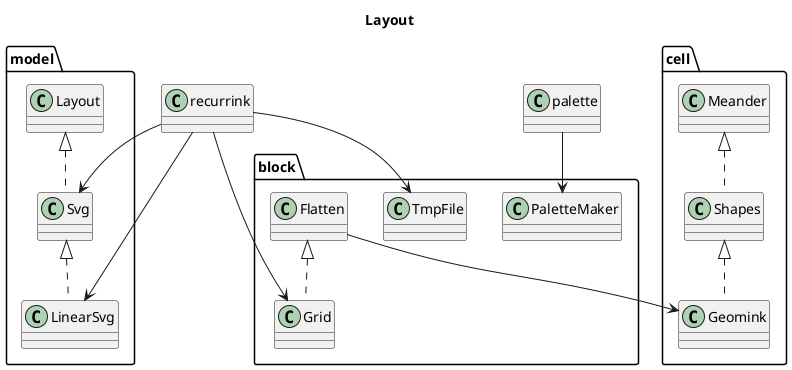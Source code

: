 @startuml
title: Layout

' inherit    <|.. 
' implement  <--

recurrink --> model.LinearSvg
recurrink --> model.Svg
model.Svg <|.. model.LinearSvg
model.Layout <|.. model.Svg

recurrink --> block.Grid
recurrink --> block.TmpFile
palette   --> block.PaletteMaker
block.Flatten <|.. block.Grid

block.Flatten --> cell.Geomink
cell.Meander <|.. cell.Shapes
cell.Shapes <|.. cell.Geomink 

@enduml
